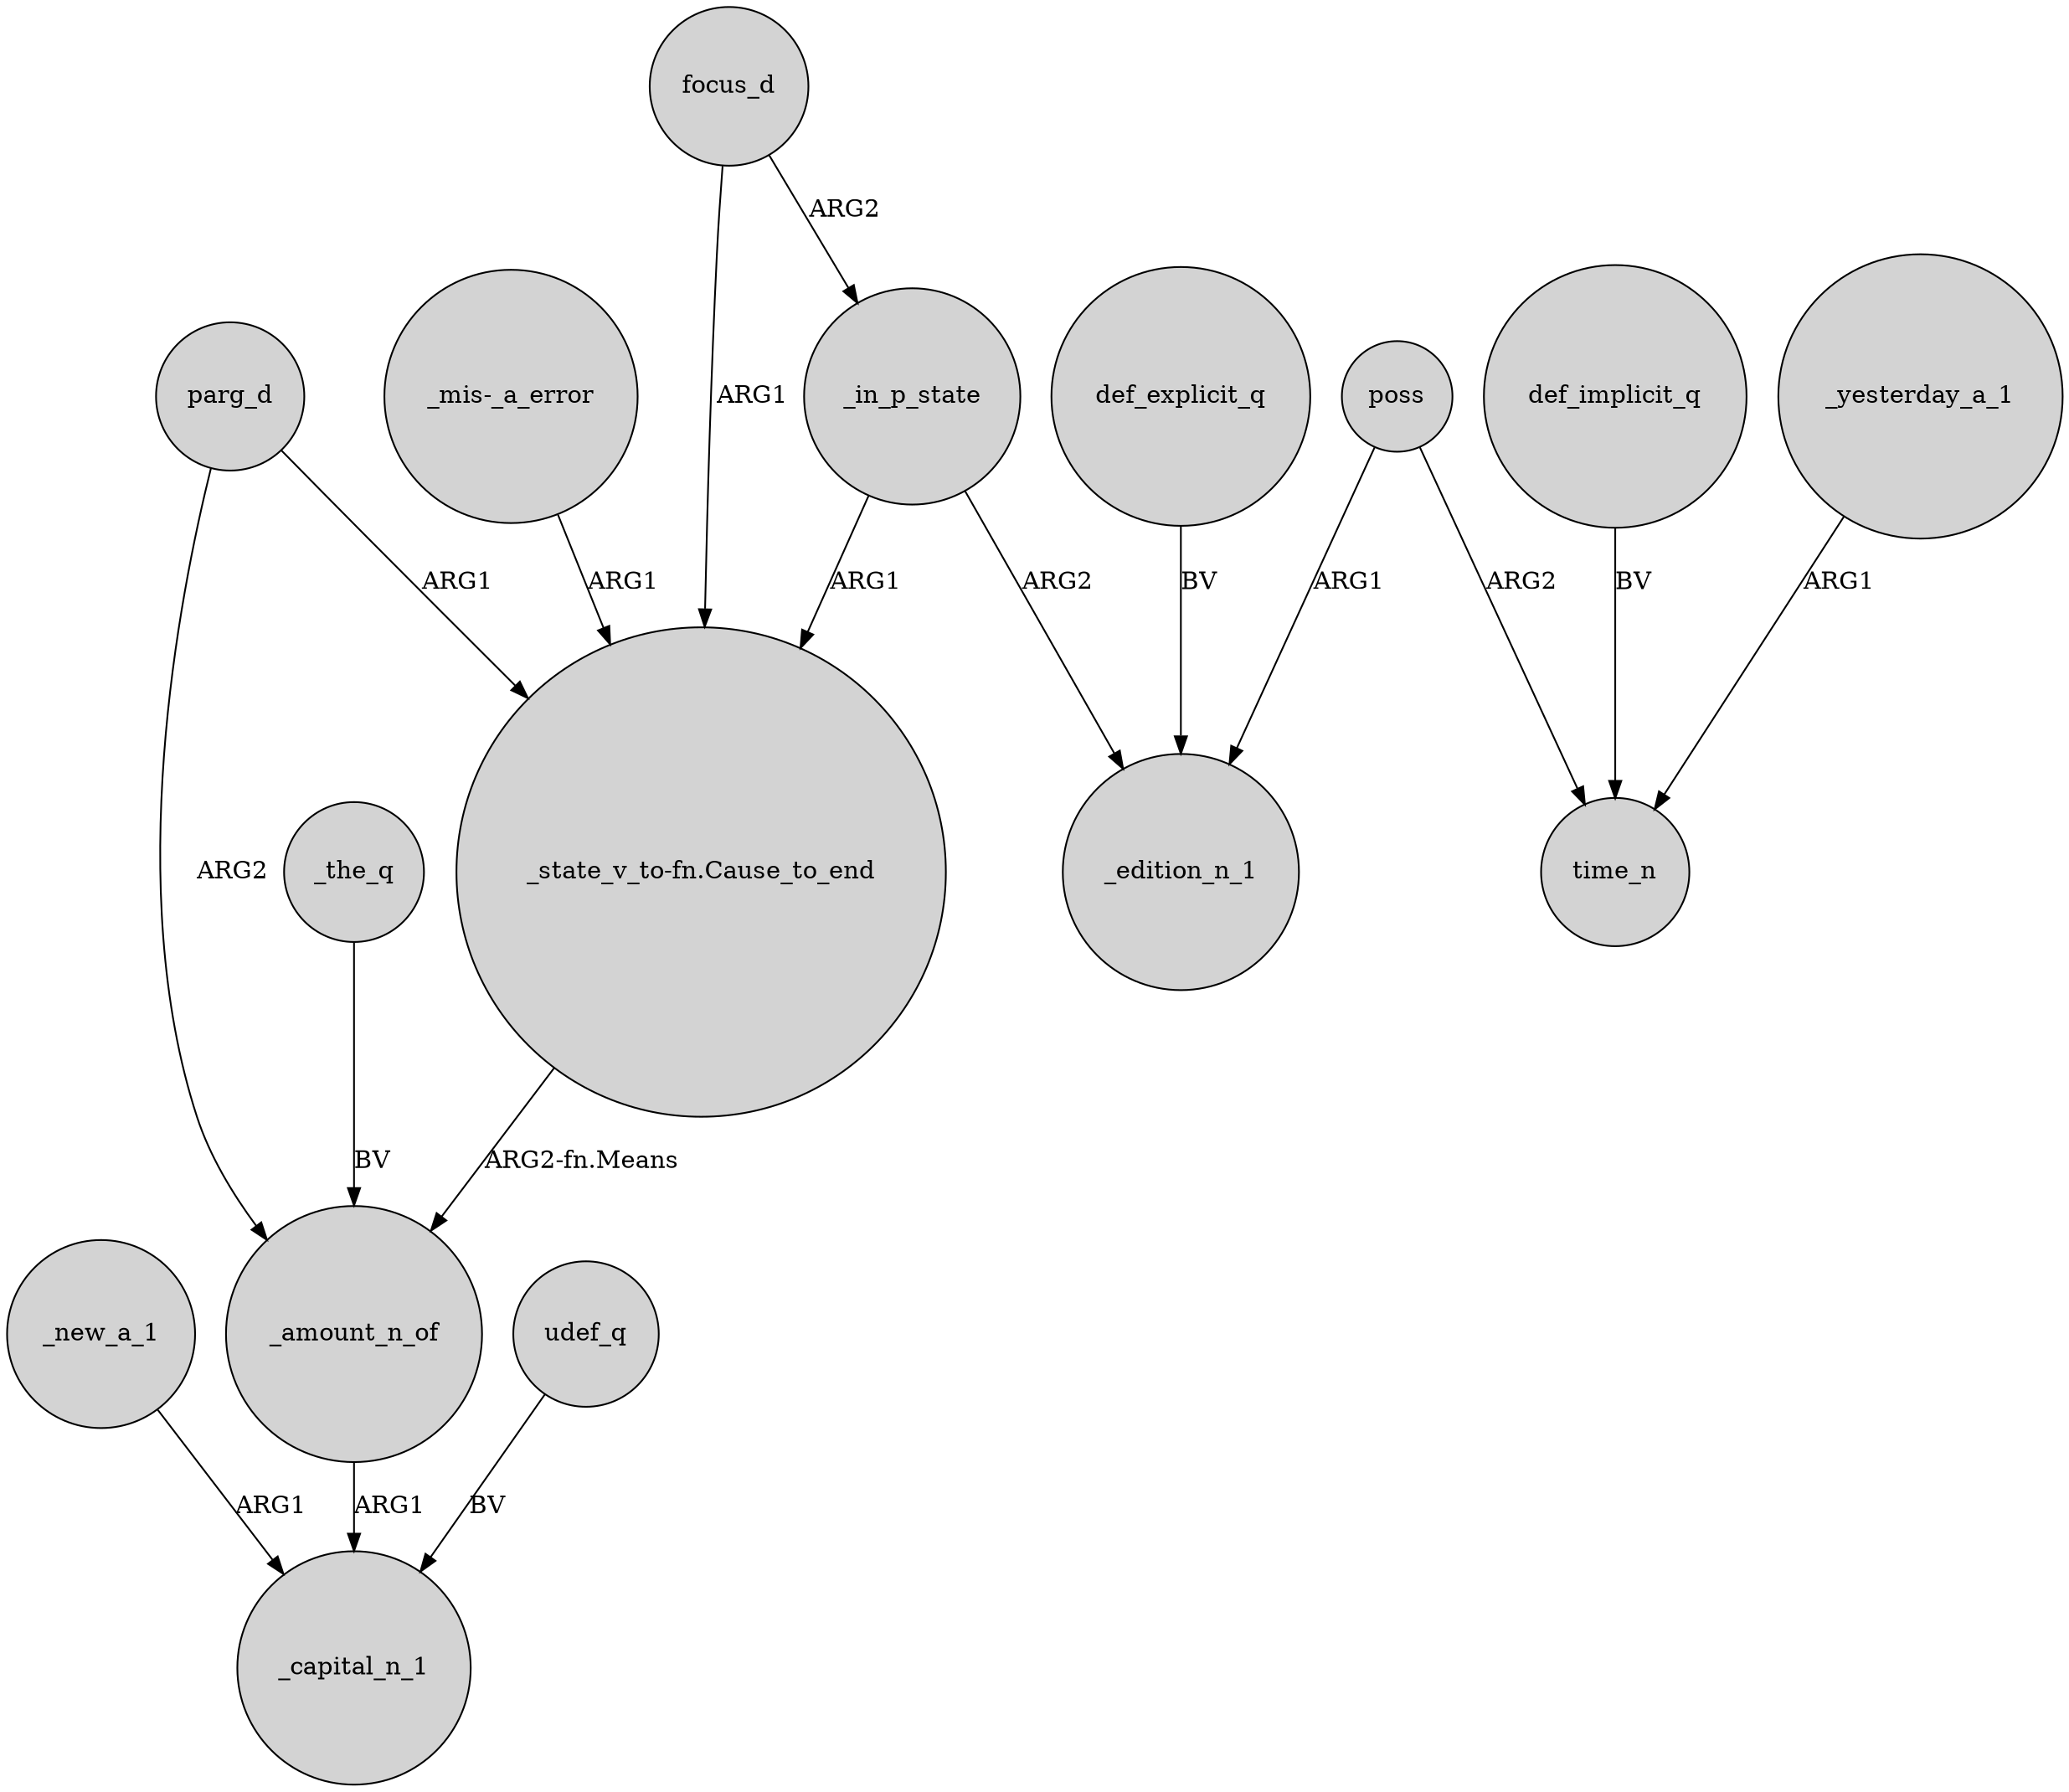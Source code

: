 digraph {
	node [shape=circle style=filled]
	_new_a_1 -> _capital_n_1 [label=ARG1]
	"_state_v_to-fn.Cause_to_end" -> _amount_n_of [label="ARG2-fn.Means"]
	poss -> _edition_n_1 [label=ARG1]
	poss -> time_n [label=ARG2]
	_yesterday_a_1 -> time_n [label=ARG1]
	udef_q -> _capital_n_1 [label=BV]
	focus_d -> _in_p_state [label=ARG2]
	_in_p_state -> "_state_v_to-fn.Cause_to_end" [label=ARG1]
	def_explicit_q -> _edition_n_1 [label=BV]
	_the_q -> _amount_n_of [label=BV]
	parg_d -> _amount_n_of [label=ARG2]
	"_mis-_a_error" -> "_state_v_to-fn.Cause_to_end" [label=ARG1]
	focus_d -> "_state_v_to-fn.Cause_to_end" [label=ARG1]
	def_implicit_q -> time_n [label=BV]
	parg_d -> "_state_v_to-fn.Cause_to_end" [label=ARG1]
	_in_p_state -> _edition_n_1 [label=ARG2]
	_amount_n_of -> _capital_n_1 [label=ARG1]
}
